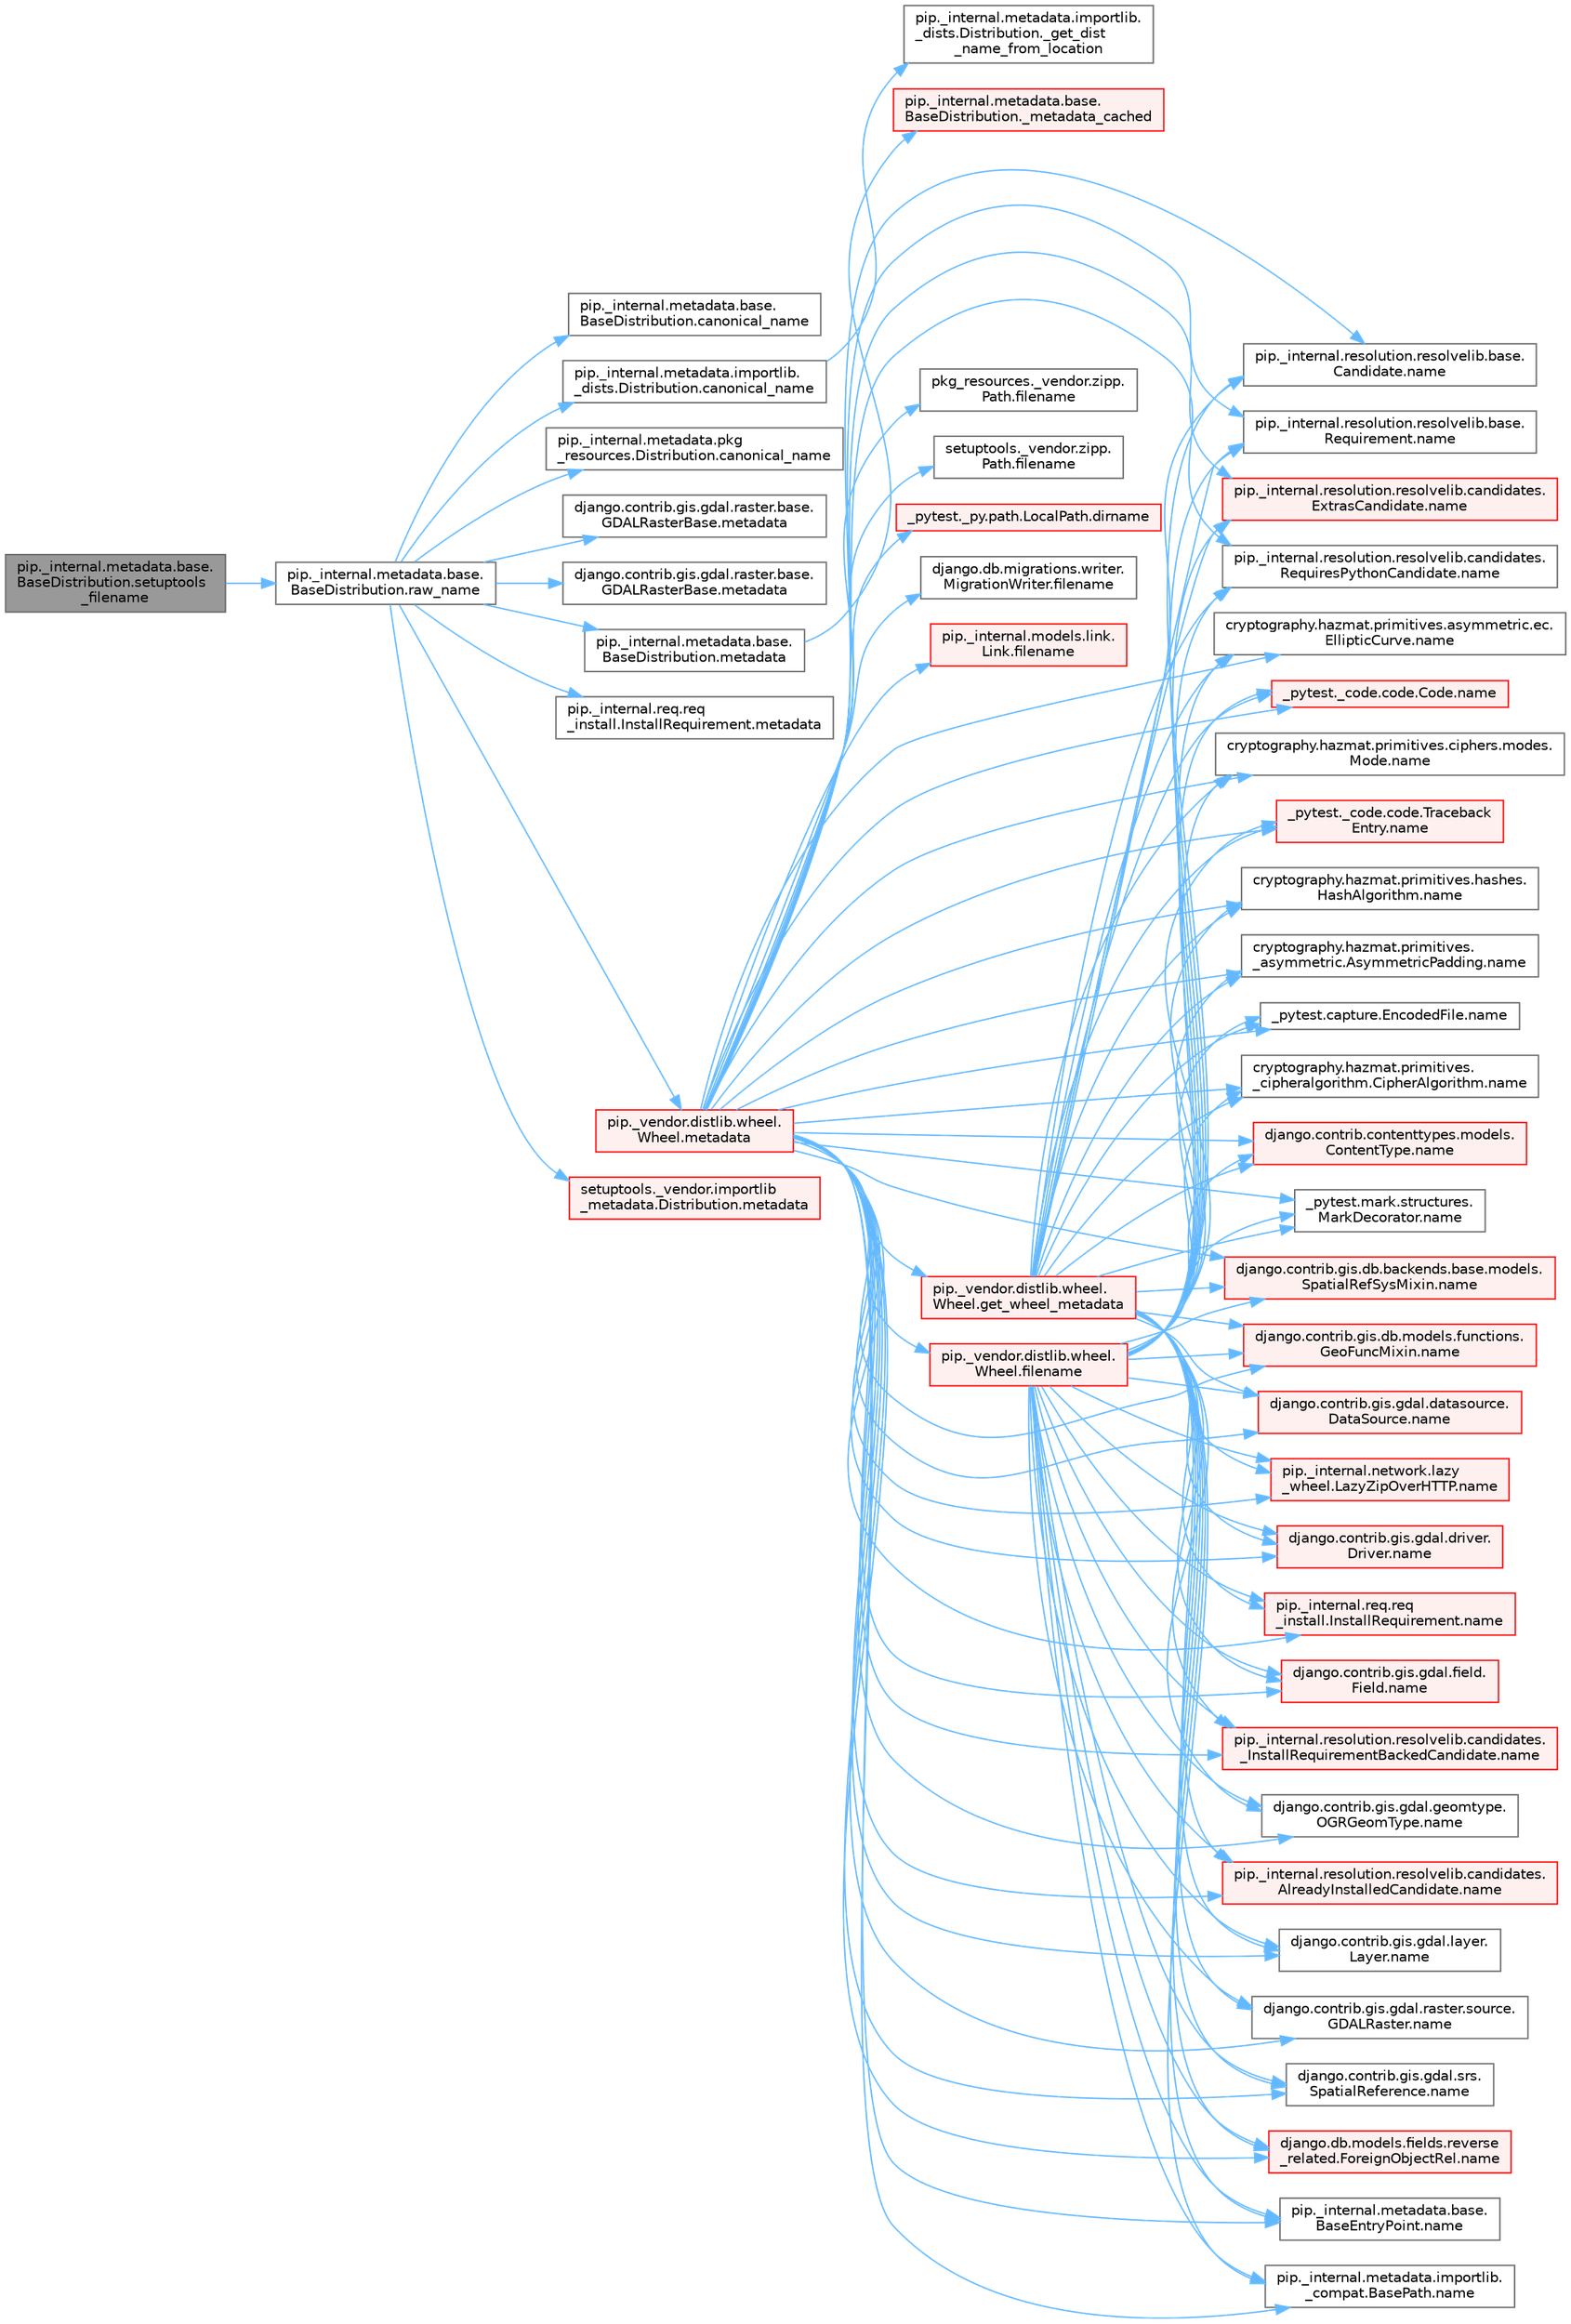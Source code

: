 digraph "pip._internal.metadata.base.BaseDistribution.setuptools_filename"
{
 // LATEX_PDF_SIZE
  bgcolor="transparent";
  edge [fontname=Helvetica,fontsize=10,labelfontname=Helvetica,labelfontsize=10];
  node [fontname=Helvetica,fontsize=10,shape=box,height=0.2,width=0.4];
  rankdir="LR";
  Node1 [id="Node000001",label="pip._internal.metadata.base.\lBaseDistribution.setuptools\l_filename",height=0.2,width=0.4,color="gray40", fillcolor="grey60", style="filled", fontcolor="black",tooltip=" "];
  Node1 -> Node2 [id="edge1_Node000001_Node000002",color="steelblue1",style="solid",tooltip=" "];
  Node2 [id="Node000002",label="pip._internal.metadata.base.\lBaseDistribution.raw_name",height=0.2,width=0.4,color="grey40", fillcolor="white", style="filled",URL="$classpip_1_1__internal_1_1metadata_1_1base_1_1_base_distribution.html#a99e5dbebc5edb6f25ac7f45d435e2051",tooltip=" "];
  Node2 -> Node3 [id="edge2_Node000002_Node000003",color="steelblue1",style="solid",tooltip=" "];
  Node3 [id="Node000003",label="pip._internal.metadata.base.\lBaseDistribution.canonical_name",height=0.2,width=0.4,color="grey40", fillcolor="white", style="filled",URL="$classpip_1_1__internal_1_1metadata_1_1base_1_1_base_distribution.html#ac7738bb45b0a951d488347a499a348fc",tooltip=" "];
  Node2 -> Node4 [id="edge3_Node000002_Node000004",color="steelblue1",style="solid",tooltip=" "];
  Node4 [id="Node000004",label="pip._internal.metadata.importlib.\l_dists.Distribution.canonical_name",height=0.2,width=0.4,color="grey40", fillcolor="white", style="filled",URL="$classpip_1_1__internal_1_1metadata_1_1importlib_1_1__dists_1_1_distribution.html#addbdc2ed7ebd74c91343b7e00e3ef027",tooltip=" "];
  Node4 -> Node5 [id="edge4_Node000004_Node000005",color="steelblue1",style="solid",tooltip=" "];
  Node5 [id="Node000005",label="pip._internal.metadata.importlib.\l_dists.Distribution._get_dist\l_name_from_location",height=0.2,width=0.4,color="grey40", fillcolor="white", style="filled",URL="$classpip_1_1__internal_1_1metadata_1_1importlib_1_1__dists_1_1_distribution.html#a7d955a51de3aad7a42bfb3c2dd74070c",tooltip=" "];
  Node2 -> Node6 [id="edge5_Node000002_Node000006",color="steelblue1",style="solid",tooltip=" "];
  Node6 [id="Node000006",label="pip._internal.metadata.pkg\l_resources.Distribution.canonical_name",height=0.2,width=0.4,color="grey40", fillcolor="white", style="filled",URL="$classpip_1_1__internal_1_1metadata_1_1pkg__resources_1_1_distribution.html#a7851a31e77a4b5ade8ac9c0b53fb5157",tooltip=" "];
  Node2 -> Node7 [id="edge6_Node000002_Node000007",color="steelblue1",style="solid",tooltip=" "];
  Node7 [id="Node000007",label="django.contrib.gis.gdal.raster.base.\lGDALRasterBase.metadata",height=0.2,width=0.4,color="grey40", fillcolor="white", style="filled",URL="$classdjango_1_1contrib_1_1gis_1_1gdal_1_1raster_1_1base_1_1_g_d_a_l_raster_base.html#ac656a9816397d9b605bdbc6175fde717",tooltip=" "];
  Node2 -> Node8 [id="edge7_Node000002_Node000008",color="steelblue1",style="solid",tooltip=" "];
  Node8 [id="Node000008",label="django.contrib.gis.gdal.raster.base.\lGDALRasterBase.metadata",height=0.2,width=0.4,color="grey40", fillcolor="white", style="filled",URL="$classdjango_1_1contrib_1_1gis_1_1gdal_1_1raster_1_1base_1_1_g_d_a_l_raster_base.html#ac68a22e3a52d43707936b339b8af62ad",tooltip=" "];
  Node2 -> Node9 [id="edge8_Node000002_Node000009",color="steelblue1",style="solid",tooltip=" "];
  Node9 [id="Node000009",label="pip._internal.metadata.base.\lBaseDistribution.metadata",height=0.2,width=0.4,color="grey40", fillcolor="white", style="filled",URL="$classpip_1_1__internal_1_1metadata_1_1base_1_1_base_distribution.html#a665b55bcebd861e5959f53a7d2f1350f",tooltip=" "];
  Node9 -> Node10 [id="edge9_Node000009_Node000010",color="steelblue1",style="solid",tooltip=" "];
  Node10 [id="Node000010",label="pip._internal.metadata.base.\lBaseDistribution._metadata_cached",height=0.2,width=0.4,color="red", fillcolor="#FFF0F0", style="filled",URL="$classpip_1_1__internal_1_1metadata_1_1base_1_1_base_distribution.html#a12683b16870a097bbe854e4ee3364f7f",tooltip=" "];
  Node2 -> Node394 [id="edge10_Node000002_Node000394",color="steelblue1",style="solid",tooltip=" "];
  Node394 [id="Node000394",label="pip._internal.req.req\l_install.InstallRequirement.metadata",height=0.2,width=0.4,color="grey40", fillcolor="white", style="filled",URL="$classpip_1_1__internal_1_1req_1_1req__install_1_1_install_requirement.html#a212fdd382933af2966e6a94c2db91bca",tooltip=" "];
  Node2 -> Node395 [id="edge11_Node000002_Node000395",color="steelblue1",style="solid",tooltip=" "];
  Node395 [id="Node000395",label="pip._vendor.distlib.wheel.\lWheel.metadata",height=0.2,width=0.4,color="red", fillcolor="#FFF0F0", style="filled",URL="$classpip_1_1__vendor_1_1distlib_1_1wheel_1_1_wheel.html#a9e567ddb3165e2b2bdb2c358774b32a6",tooltip=" "];
  Node395 -> Node396 [id="edge12_Node000395_Node000396",color="steelblue1",style="solid",tooltip=" "];
  Node396 [id="Node000396",label="_pytest._py.path.LocalPath.dirname",height=0.2,width=0.4,color="red", fillcolor="#FFF0F0", style="filled",URL="$class__pytest_1_1__py_1_1path_1_1_local_path.html#aa1920ee3bb71bfb594e849010c5971ac",tooltip=" "];
  Node395 -> Node397 [id="edge13_Node000395_Node000397",color="steelblue1",style="solid",tooltip=" "];
  Node397 [id="Node000397",label="django.db.migrations.writer.\lMigrationWriter.filename",height=0.2,width=0.4,color="grey40", fillcolor="white", style="filled",URL="$classdjango_1_1db_1_1migrations_1_1writer_1_1_migration_writer.html#ae24480c1739a3664d744483f682558f6",tooltip=" "];
  Node395 -> Node398 [id="edge14_Node000395_Node000398",color="steelblue1",style="solid",tooltip=" "];
  Node398 [id="Node000398",label="pip._internal.models.link.\lLink.filename",height=0.2,width=0.4,color="red", fillcolor="#FFF0F0", style="filled",URL="$classpip_1_1__internal_1_1models_1_1link_1_1_link.html#a5fb02f5a5a42909c89a18745b74cf998",tooltip=" "];
  Node395 -> Node1256 [id="edge15_Node000395_Node001256",color="steelblue1",style="solid",tooltip=" "];
  Node1256 [id="Node001256",label="pip._vendor.distlib.wheel.\lWheel.filename",height=0.2,width=0.4,color="red", fillcolor="#FFF0F0", style="filled",URL="$classpip_1_1__vendor_1_1distlib_1_1wheel_1_1_wheel.html#a396687a6caff7584126f2dec111900fd",tooltip=" "];
  Node1256 -> Node346 [id="edge16_Node001256_Node000346",color="steelblue1",style="solid",tooltip=" "];
  Node346 [id="Node000346",label="_pytest._code.code.Code.name",height=0.2,width=0.4,color="red", fillcolor="#FFF0F0", style="filled",URL="$class__pytest_1_1__code_1_1code_1_1_code.html#a1f3cbc53ca6df4a1bab12183694b6e78",tooltip=" "];
  Node1256 -> Node347 [id="edge17_Node001256_Node000347",color="steelblue1",style="solid",tooltip=" "];
  Node347 [id="Node000347",label="_pytest._code.code.Traceback\lEntry.name",height=0.2,width=0.4,color="red", fillcolor="#FFF0F0", style="filled",URL="$class__pytest_1_1__code_1_1code_1_1_traceback_entry.html#a106b95c0753f41669fbfb8ee4c11ad3d",tooltip=" "];
  Node1256 -> Node348 [id="edge18_Node001256_Node000348",color="steelblue1",style="solid",tooltip=" "];
  Node348 [id="Node000348",label="_pytest.capture.EncodedFile.name",height=0.2,width=0.4,color="grey40", fillcolor="white", style="filled",URL="$class__pytest_1_1capture_1_1_encoded_file.html#a738c73b5de21c7261d9e51f71e4f0397",tooltip=" "];
  Node1256 -> Node349 [id="edge19_Node001256_Node000349",color="steelblue1",style="solid",tooltip=" "];
  Node349 [id="Node000349",label="_pytest.mark.structures.\lMarkDecorator.name",height=0.2,width=0.4,color="grey40", fillcolor="white", style="filled",URL="$class__pytest_1_1mark_1_1structures_1_1_mark_decorator.html#ae8f66760cda125450e0e3bd38689c72f",tooltip=" "];
  Node1256 -> Node350 [id="edge20_Node001256_Node000350",color="steelblue1",style="solid",tooltip=" "];
  Node350 [id="Node000350",label="cryptography.hazmat.primitives.\l_asymmetric.AsymmetricPadding.name",height=0.2,width=0.4,color="grey40", fillcolor="white", style="filled",URL="$classcryptography_1_1hazmat_1_1primitives_1_1__asymmetric_1_1_asymmetric_padding.html#a8f72e8284cb336861a873ed5ce0e39b5",tooltip=" "];
  Node1256 -> Node351 [id="edge21_Node001256_Node000351",color="steelblue1",style="solid",tooltip=" "];
  Node351 [id="Node000351",label="cryptography.hazmat.primitives.\l_cipheralgorithm.CipherAlgorithm.name",height=0.2,width=0.4,color="grey40", fillcolor="white", style="filled",URL="$classcryptography_1_1hazmat_1_1primitives_1_1__cipheralgorithm_1_1_cipher_algorithm.html#a50567a5c3388450ab7aa883ab34a1ac7",tooltip=" "];
  Node1256 -> Node352 [id="edge22_Node001256_Node000352",color="steelblue1",style="solid",tooltip=" "];
  Node352 [id="Node000352",label="cryptography.hazmat.primitives.asymmetric.ec.\lEllipticCurve.name",height=0.2,width=0.4,color="grey40", fillcolor="white", style="filled",URL="$classcryptography_1_1hazmat_1_1primitives_1_1asymmetric_1_1ec_1_1_elliptic_curve.html#a2775c4e945309a6c7ea33dace1698a60",tooltip=" "];
  Node1256 -> Node353 [id="edge23_Node001256_Node000353",color="steelblue1",style="solid",tooltip=" "];
  Node353 [id="Node000353",label="cryptography.hazmat.primitives.ciphers.modes.\lMode.name",height=0.2,width=0.4,color="grey40", fillcolor="white", style="filled",URL="$classcryptography_1_1hazmat_1_1primitives_1_1ciphers_1_1modes_1_1_mode.html#a99d93fd1370a2abbb5bb5cffbd5ff0f7",tooltip=" "];
  Node1256 -> Node354 [id="edge24_Node001256_Node000354",color="steelblue1",style="solid",tooltip=" "];
  Node354 [id="Node000354",label="cryptography.hazmat.primitives.hashes.\lHashAlgorithm.name",height=0.2,width=0.4,color="grey40", fillcolor="white", style="filled",URL="$classcryptography_1_1hazmat_1_1primitives_1_1hashes_1_1_hash_algorithm.html#a42c7e1582d9b46a015774af9e5cbbb0b",tooltip=" "];
  Node1256 -> Node355 [id="edge25_Node001256_Node000355",color="steelblue1",style="solid",tooltip=" "];
  Node355 [id="Node000355",label="django.contrib.contenttypes.models.\lContentType.name",height=0.2,width=0.4,color="red", fillcolor="#FFF0F0", style="filled",URL="$classdjango_1_1contrib_1_1contenttypes_1_1models_1_1_content_type.html#a305b62f56597bb2e4823dcf5e6ccdcf8",tooltip=" "];
  Node1256 -> Node357 [id="edge26_Node001256_Node000357",color="steelblue1",style="solid",tooltip=" "];
  Node357 [id="Node000357",label="django.contrib.gis.db.backends.base.models.\lSpatialRefSysMixin.name",height=0.2,width=0.4,color="red", fillcolor="#FFF0F0", style="filled",URL="$classdjango_1_1contrib_1_1gis_1_1db_1_1backends_1_1base_1_1models_1_1_spatial_ref_sys_mixin.html#a56fe36e786b49160249395f453dd1cab",tooltip=" "];
  Node1256 -> Node358 [id="edge27_Node001256_Node000358",color="steelblue1",style="solid",tooltip=" "];
  Node358 [id="Node000358",label="django.contrib.gis.db.models.functions.\lGeoFuncMixin.name",height=0.2,width=0.4,color="red", fillcolor="#FFF0F0", style="filled",URL="$classdjango_1_1contrib_1_1gis_1_1db_1_1models_1_1functions_1_1_geo_func_mixin.html#adeeb6b2c9db337396468712e919af622",tooltip=" "];
  Node1256 -> Node359 [id="edge28_Node001256_Node000359",color="steelblue1",style="solid",tooltip=" "];
  Node359 [id="Node000359",label="django.contrib.gis.gdal.datasource.\lDataSource.name",height=0.2,width=0.4,color="red", fillcolor="#FFF0F0", style="filled",URL="$classdjango_1_1contrib_1_1gis_1_1gdal_1_1datasource_1_1_data_source.html#aaa98728c7ef6f4d96c689550e8af3ed5",tooltip=" "];
  Node1256 -> Node360 [id="edge29_Node001256_Node000360",color="steelblue1",style="solid",tooltip=" "];
  Node360 [id="Node000360",label="django.contrib.gis.gdal.driver.\lDriver.name",height=0.2,width=0.4,color="red", fillcolor="#FFF0F0", style="filled",URL="$classdjango_1_1contrib_1_1gis_1_1gdal_1_1driver_1_1_driver.html#aaa5d4d1b9fd762839db84d1e56e36b7f",tooltip=" "];
  Node1256 -> Node361 [id="edge30_Node001256_Node000361",color="steelblue1",style="solid",tooltip=" "];
  Node361 [id="Node000361",label="django.contrib.gis.gdal.field.\lField.name",height=0.2,width=0.4,color="red", fillcolor="#FFF0F0", style="filled",URL="$classdjango_1_1contrib_1_1gis_1_1gdal_1_1field_1_1_field.html#a28a3b0af5006d5abf34d5b1497011368",tooltip=" "];
  Node1256 -> Node362 [id="edge31_Node001256_Node000362",color="steelblue1",style="solid",tooltip=" "];
  Node362 [id="Node000362",label="django.contrib.gis.gdal.geomtype.\lOGRGeomType.name",height=0.2,width=0.4,color="grey40", fillcolor="white", style="filled",URL="$classdjango_1_1contrib_1_1gis_1_1gdal_1_1geomtype_1_1_o_g_r_geom_type.html#a719b3100682ab8df79fd8a2484163b8e",tooltip=" "];
  Node1256 -> Node363 [id="edge32_Node001256_Node000363",color="steelblue1",style="solid",tooltip=" "];
  Node363 [id="Node000363",label="django.contrib.gis.gdal.layer.\lLayer.name",height=0.2,width=0.4,color="grey40", fillcolor="white", style="filled",URL="$classdjango_1_1contrib_1_1gis_1_1gdal_1_1layer_1_1_layer.html#a53791d8e2fe8b1ca86b426a625e7d66c",tooltip=" "];
  Node1256 -> Node364 [id="edge33_Node001256_Node000364",color="steelblue1",style="solid",tooltip=" "];
  Node364 [id="Node000364",label="django.contrib.gis.gdal.raster.source.\lGDALRaster.name",height=0.2,width=0.4,color="grey40", fillcolor="white", style="filled",URL="$classdjango_1_1contrib_1_1gis_1_1gdal_1_1raster_1_1source_1_1_g_d_a_l_raster.html#a6cca2a8eca0ab4ff2e89f0f0cce590d1",tooltip=" "];
  Node1256 -> Node365 [id="edge34_Node001256_Node000365",color="steelblue1",style="solid",tooltip=" "];
  Node365 [id="Node000365",label="django.contrib.gis.gdal.srs.\lSpatialReference.name",height=0.2,width=0.4,color="grey40", fillcolor="white", style="filled",URL="$classdjango_1_1contrib_1_1gis_1_1gdal_1_1srs_1_1_spatial_reference.html#ac2c9d37b41ae1a91ca63a7046590d603",tooltip=" "];
  Node1256 -> Node366 [id="edge35_Node001256_Node000366",color="steelblue1",style="solid",tooltip=" "];
  Node366 [id="Node000366",label="django.db.models.fields.reverse\l_related.ForeignObjectRel.name",height=0.2,width=0.4,color="red", fillcolor="#FFF0F0", style="filled",URL="$classdjango_1_1db_1_1models_1_1fields_1_1reverse__related_1_1_foreign_object_rel.html#a5c0c2387142987d2c9582e677e90b5d7",tooltip=" "];
  Node1256 -> Node367 [id="edge36_Node001256_Node000367",color="steelblue1",style="solid",tooltip=" "];
  Node367 [id="Node000367",label="pip._internal.metadata.base.\lBaseEntryPoint.name",height=0.2,width=0.4,color="grey40", fillcolor="white", style="filled",URL="$classpip_1_1__internal_1_1metadata_1_1base_1_1_base_entry_point.html#acd0c7299966258aeb0876da26520233d",tooltip=" "];
  Node1256 -> Node368 [id="edge37_Node001256_Node000368",color="steelblue1",style="solid",tooltip=" "];
  Node368 [id="Node000368",label="pip._internal.metadata.importlib.\l_compat.BasePath.name",height=0.2,width=0.4,color="grey40", fillcolor="white", style="filled",URL="$classpip_1_1__internal_1_1metadata_1_1importlib_1_1__compat_1_1_base_path.html#aa5b4e00be6be00e1bd599909ae50bc00",tooltip=" "];
  Node1256 -> Node369 [id="edge38_Node001256_Node000369",color="steelblue1",style="solid",tooltip=" "];
  Node369 [id="Node000369",label="pip._internal.network.lazy\l_wheel.LazyZipOverHTTP.name",height=0.2,width=0.4,color="red", fillcolor="#FFF0F0", style="filled",URL="$classpip_1_1__internal_1_1network_1_1lazy__wheel_1_1_lazy_zip_over_h_t_t_p.html#a59403bb703d375caa6c1dda7573257a1",tooltip=" "];
  Node1256 -> Node370 [id="edge39_Node001256_Node000370",color="steelblue1",style="solid",tooltip=" "];
  Node370 [id="Node000370",label="pip._internal.req.req\l_install.InstallRequirement.name",height=0.2,width=0.4,color="red", fillcolor="#FFF0F0", style="filled",URL="$classpip_1_1__internal_1_1req_1_1req__install_1_1_install_requirement.html#a6b019e16ae98576ae64c68e0f5824e34",tooltip=" "];
  Node1256 -> Node378 [id="edge40_Node001256_Node000378",color="steelblue1",style="solid",tooltip=" "];
  Node378 [id="Node000378",label="pip._internal.resolution.resolvelib.base.\lCandidate.name",height=0.2,width=0.4,color="grey40", fillcolor="white", style="filled",URL="$classpip_1_1__internal_1_1resolution_1_1resolvelib_1_1base_1_1_candidate.html#a7000e68e912182072a011f9df0c142ee",tooltip=" "];
  Node1256 -> Node379 [id="edge41_Node001256_Node000379",color="steelblue1",style="solid",tooltip=" "];
  Node379 [id="Node000379",label="pip._internal.resolution.resolvelib.base.\lRequirement.name",height=0.2,width=0.4,color="grey40", fillcolor="white", style="filled",URL="$classpip_1_1__internal_1_1resolution_1_1resolvelib_1_1base_1_1_requirement.html#a013752876d4b3521f3a087987b443d90",tooltip=" "];
  Node1256 -> Node380 [id="edge42_Node001256_Node000380",color="steelblue1",style="solid",tooltip=" "];
  Node380 [id="Node000380",label="pip._internal.resolution.resolvelib.candidates.\l_InstallRequirementBackedCandidate.name",height=0.2,width=0.4,color="red", fillcolor="#FFF0F0", style="filled",URL="$classpip_1_1__internal_1_1resolution_1_1resolvelib_1_1candidates_1_1___install_requirement_backed_candidate.html#a1538a825241b855a4abf51d6bf616cde",tooltip=" "];
  Node1256 -> Node412 [id="edge43_Node001256_Node000412",color="steelblue1",style="solid",tooltip=" "];
  Node412 [id="Node000412",label="pip._internal.resolution.resolvelib.candidates.\lAlreadyInstalledCandidate.name",height=0.2,width=0.4,color="red", fillcolor="#FFF0F0", style="filled",URL="$classpip_1_1__internal_1_1resolution_1_1resolvelib_1_1candidates_1_1_already_installed_candidate.html#a0f4ae3f092daa140dc8bda04e8d0f2d0",tooltip=" "];
  Node1256 -> Node413 [id="edge44_Node001256_Node000413",color="steelblue1",style="solid",tooltip=" "];
  Node413 [id="Node000413",label="pip._internal.resolution.resolvelib.candidates.\lExtrasCandidate.name",height=0.2,width=0.4,color="red", fillcolor="#FFF0F0", style="filled",URL="$classpip_1_1__internal_1_1resolution_1_1resolvelib_1_1candidates_1_1_extras_candidate.html#a6e13b1ab724cd7af8b22cadb37352b31",tooltip=" "];
  Node1256 -> Node541 [id="edge45_Node001256_Node000541",color="steelblue1",style="solid",tooltip=" "];
  Node541 [id="Node000541",label="pip._internal.resolution.resolvelib.candidates.\lRequiresPythonCandidate.name",height=0.2,width=0.4,color="grey40", fillcolor="white", style="filled",URL="$classpip_1_1__internal_1_1resolution_1_1resolvelib_1_1candidates_1_1_requires_python_candidate.html#aeff13058676b07d1b67feed53749d838",tooltip=" "];
  Node395 -> Node1261 [id="edge46_Node000395_Node001261",color="steelblue1",style="solid",tooltip=" "];
  Node1261 [id="Node001261",label="pkg_resources._vendor.zipp.\lPath.filename",height=0.2,width=0.4,color="grey40", fillcolor="white", style="filled",URL="$classpkg__resources_1_1__vendor_1_1zipp_1_1_path.html#a364eea0ac8419e712d546d032dd6cd86",tooltip=" "];
  Node395 -> Node1262 [id="edge47_Node000395_Node001262",color="steelblue1",style="solid",tooltip=" "];
  Node1262 [id="Node001262",label="setuptools._vendor.zipp.\lPath.filename",height=0.2,width=0.4,color="grey40", fillcolor="white", style="filled",URL="$classsetuptools_1_1__vendor_1_1zipp_1_1_path.html#a79fd7191e6fedef64bfc8367ffb48472",tooltip=" "];
  Node395 -> Node3142 [id="edge48_Node000395_Node003142",color="steelblue1",style="solid",tooltip=" "];
  Node3142 [id="Node003142",label="pip._vendor.distlib.wheel.\lWheel.get_wheel_metadata",height=0.2,width=0.4,color="red", fillcolor="#FFF0F0", style="filled",URL="$classpip_1_1__vendor_1_1distlib_1_1wheel_1_1_wheel.html#a66d906d4f1bf156d6c61f9265f2d34f2",tooltip=" "];
  Node3142 -> Node346 [id="edge49_Node003142_Node000346",color="steelblue1",style="solid",tooltip=" "];
  Node3142 -> Node347 [id="edge50_Node003142_Node000347",color="steelblue1",style="solid",tooltip=" "];
  Node3142 -> Node348 [id="edge51_Node003142_Node000348",color="steelblue1",style="solid",tooltip=" "];
  Node3142 -> Node349 [id="edge52_Node003142_Node000349",color="steelblue1",style="solid",tooltip=" "];
  Node3142 -> Node350 [id="edge53_Node003142_Node000350",color="steelblue1",style="solid",tooltip=" "];
  Node3142 -> Node351 [id="edge54_Node003142_Node000351",color="steelblue1",style="solid",tooltip=" "];
  Node3142 -> Node352 [id="edge55_Node003142_Node000352",color="steelblue1",style="solid",tooltip=" "];
  Node3142 -> Node353 [id="edge56_Node003142_Node000353",color="steelblue1",style="solid",tooltip=" "];
  Node3142 -> Node354 [id="edge57_Node003142_Node000354",color="steelblue1",style="solid",tooltip=" "];
  Node3142 -> Node355 [id="edge58_Node003142_Node000355",color="steelblue1",style="solid",tooltip=" "];
  Node3142 -> Node357 [id="edge59_Node003142_Node000357",color="steelblue1",style="solid",tooltip=" "];
  Node3142 -> Node358 [id="edge60_Node003142_Node000358",color="steelblue1",style="solid",tooltip=" "];
  Node3142 -> Node359 [id="edge61_Node003142_Node000359",color="steelblue1",style="solid",tooltip=" "];
  Node3142 -> Node360 [id="edge62_Node003142_Node000360",color="steelblue1",style="solid",tooltip=" "];
  Node3142 -> Node361 [id="edge63_Node003142_Node000361",color="steelblue1",style="solid",tooltip=" "];
  Node3142 -> Node362 [id="edge64_Node003142_Node000362",color="steelblue1",style="solid",tooltip=" "];
  Node3142 -> Node363 [id="edge65_Node003142_Node000363",color="steelblue1",style="solid",tooltip=" "];
  Node3142 -> Node364 [id="edge66_Node003142_Node000364",color="steelblue1",style="solid",tooltip=" "];
  Node3142 -> Node365 [id="edge67_Node003142_Node000365",color="steelblue1",style="solid",tooltip=" "];
  Node3142 -> Node366 [id="edge68_Node003142_Node000366",color="steelblue1",style="solid",tooltip=" "];
  Node3142 -> Node367 [id="edge69_Node003142_Node000367",color="steelblue1",style="solid",tooltip=" "];
  Node3142 -> Node368 [id="edge70_Node003142_Node000368",color="steelblue1",style="solid",tooltip=" "];
  Node3142 -> Node369 [id="edge71_Node003142_Node000369",color="steelblue1",style="solid",tooltip=" "];
  Node3142 -> Node370 [id="edge72_Node003142_Node000370",color="steelblue1",style="solid",tooltip=" "];
  Node3142 -> Node378 [id="edge73_Node003142_Node000378",color="steelblue1",style="solid",tooltip=" "];
  Node3142 -> Node379 [id="edge74_Node003142_Node000379",color="steelblue1",style="solid",tooltip=" "];
  Node3142 -> Node380 [id="edge75_Node003142_Node000380",color="steelblue1",style="solid",tooltip=" "];
  Node3142 -> Node412 [id="edge76_Node003142_Node000412",color="steelblue1",style="solid",tooltip=" "];
  Node3142 -> Node413 [id="edge77_Node003142_Node000413",color="steelblue1",style="solid",tooltip=" "];
  Node3142 -> Node541 [id="edge78_Node003142_Node000541",color="steelblue1",style="solid",tooltip=" "];
  Node395 -> Node346 [id="edge79_Node000395_Node000346",color="steelblue1",style="solid",tooltip=" "];
  Node395 -> Node347 [id="edge80_Node000395_Node000347",color="steelblue1",style="solid",tooltip=" "];
  Node395 -> Node348 [id="edge81_Node000395_Node000348",color="steelblue1",style="solid",tooltip=" "];
  Node395 -> Node349 [id="edge82_Node000395_Node000349",color="steelblue1",style="solid",tooltip=" "];
  Node395 -> Node350 [id="edge83_Node000395_Node000350",color="steelblue1",style="solid",tooltip=" "];
  Node395 -> Node351 [id="edge84_Node000395_Node000351",color="steelblue1",style="solid",tooltip=" "];
  Node395 -> Node352 [id="edge85_Node000395_Node000352",color="steelblue1",style="solid",tooltip=" "];
  Node395 -> Node353 [id="edge86_Node000395_Node000353",color="steelblue1",style="solid",tooltip=" "];
  Node395 -> Node354 [id="edge87_Node000395_Node000354",color="steelblue1",style="solid",tooltip=" "];
  Node395 -> Node355 [id="edge88_Node000395_Node000355",color="steelblue1",style="solid",tooltip=" "];
  Node395 -> Node357 [id="edge89_Node000395_Node000357",color="steelblue1",style="solid",tooltip=" "];
  Node395 -> Node358 [id="edge90_Node000395_Node000358",color="steelblue1",style="solid",tooltip=" "];
  Node395 -> Node359 [id="edge91_Node000395_Node000359",color="steelblue1",style="solid",tooltip=" "];
  Node395 -> Node360 [id="edge92_Node000395_Node000360",color="steelblue1",style="solid",tooltip=" "];
  Node395 -> Node361 [id="edge93_Node000395_Node000361",color="steelblue1",style="solid",tooltip=" "];
  Node395 -> Node362 [id="edge94_Node000395_Node000362",color="steelblue1",style="solid",tooltip=" "];
  Node395 -> Node363 [id="edge95_Node000395_Node000363",color="steelblue1",style="solid",tooltip=" "];
  Node395 -> Node364 [id="edge96_Node000395_Node000364",color="steelblue1",style="solid",tooltip=" "];
  Node395 -> Node365 [id="edge97_Node000395_Node000365",color="steelblue1",style="solid",tooltip=" "];
  Node395 -> Node366 [id="edge98_Node000395_Node000366",color="steelblue1",style="solid",tooltip=" "];
  Node395 -> Node367 [id="edge99_Node000395_Node000367",color="steelblue1",style="solid",tooltip=" "];
  Node395 -> Node368 [id="edge100_Node000395_Node000368",color="steelblue1",style="solid",tooltip=" "];
  Node395 -> Node369 [id="edge101_Node000395_Node000369",color="steelblue1",style="solid",tooltip=" "];
  Node395 -> Node370 [id="edge102_Node000395_Node000370",color="steelblue1",style="solid",tooltip=" "];
  Node395 -> Node378 [id="edge103_Node000395_Node000378",color="steelblue1",style="solid",tooltip=" "];
  Node395 -> Node379 [id="edge104_Node000395_Node000379",color="steelblue1",style="solid",tooltip=" "];
  Node395 -> Node380 [id="edge105_Node000395_Node000380",color="steelblue1",style="solid",tooltip=" "];
  Node395 -> Node412 [id="edge106_Node000395_Node000412",color="steelblue1",style="solid",tooltip=" "];
  Node395 -> Node413 [id="edge107_Node000395_Node000413",color="steelblue1",style="solid",tooltip=" "];
  Node395 -> Node541 [id="edge108_Node000395_Node000541",color="steelblue1",style="solid",tooltip=" "];
  Node2 -> Node589 [id="edge109_Node000002_Node000589",color="steelblue1",style="solid",tooltip=" "];
  Node589 [id="Node000589",label="setuptools._vendor.importlib\l_metadata.Distribution.metadata",height=0.2,width=0.4,color="red", fillcolor="#FFF0F0", style="filled",URL="$classsetuptools_1_1__vendor_1_1importlib__metadata_1_1_distribution.html#afe56c9fb55cf594cb94d0ebe52c32fad",tooltip=" "];
}
